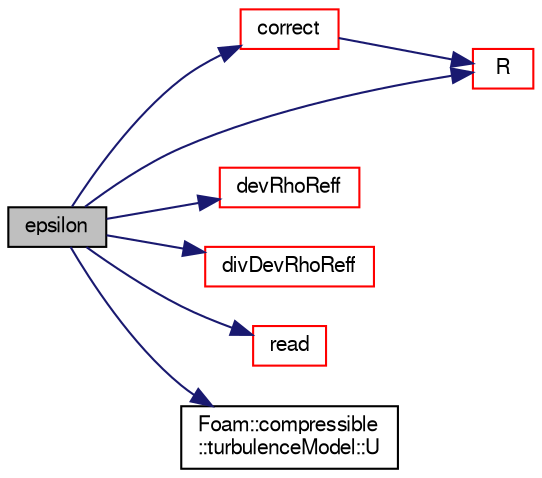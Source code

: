 digraph "epsilon"
{
  bgcolor="transparent";
  edge [fontname="FreeSans",fontsize="10",labelfontname="FreeSans",labelfontsize="10"];
  node [fontname="FreeSans",fontsize="10",shape=record];
  rankdir="LR";
  Node339 [label="epsilon",height=0.2,width=0.4,color="black", fillcolor="grey75", style="filled", fontcolor="black"];
  Node339 -> Node340 [color="midnightblue",fontsize="10",style="solid",fontname="FreeSans"];
  Node340 [label="correct",height=0.2,width=0.4,color="red",URL="$a30766.html#a3ae44b28050c3aa494c1d8e18cf618c1",tooltip="Solve the turbulence equations and correct the turbulence viscosity. "];
  Node340 -> Node655 [color="midnightblue",fontsize="10",style="solid",fontname="FreeSans"];
  Node655 [label="R",height=0.2,width=0.4,color="red",URL="$a30766.html#a89520ba1b936e6ffed0baac06d42349b",tooltip="Return the Reynolds stress tensor. "];
  Node339 -> Node686 [color="midnightblue",fontsize="10",style="solid",fontname="FreeSans"];
  Node686 [label="devRhoReff",height=0.2,width=0.4,color="red",URL="$a30766.html#aef94ed444c2b8b4b333665ea4792d692",tooltip="Return the effective stress tensor including the laminar stress. "];
  Node339 -> Node689 [color="midnightblue",fontsize="10",style="solid",fontname="FreeSans"];
  Node689 [label="divDevRhoReff",height=0.2,width=0.4,color="red",URL="$a30766.html#aa12adb63c23514f99452c7c05b5b4cbc",tooltip="Return the effective stress tensor including the laminar stress. "];
  Node339 -> Node655 [color="midnightblue",fontsize="10",style="solid",fontname="FreeSans"];
  Node339 -> Node691 [color="midnightblue",fontsize="10",style="solid",fontname="FreeSans"];
  Node691 [label="read",height=0.2,width=0.4,color="red",URL="$a30766.html#af816873151ddb0126e98bb2f914d8ed5",tooltip="Read RASProperties dictionary. "];
  Node339 -> Node732 [color="midnightblue",fontsize="10",style="solid",fontname="FreeSans"];
  Node732 [label="Foam::compressible\l::turbulenceModel::U",height=0.2,width=0.4,color="black",URL="$a30818.html#a536d168d7b335fe81f506f232b5b4872",tooltip="Access function to velocity field. "];
}

